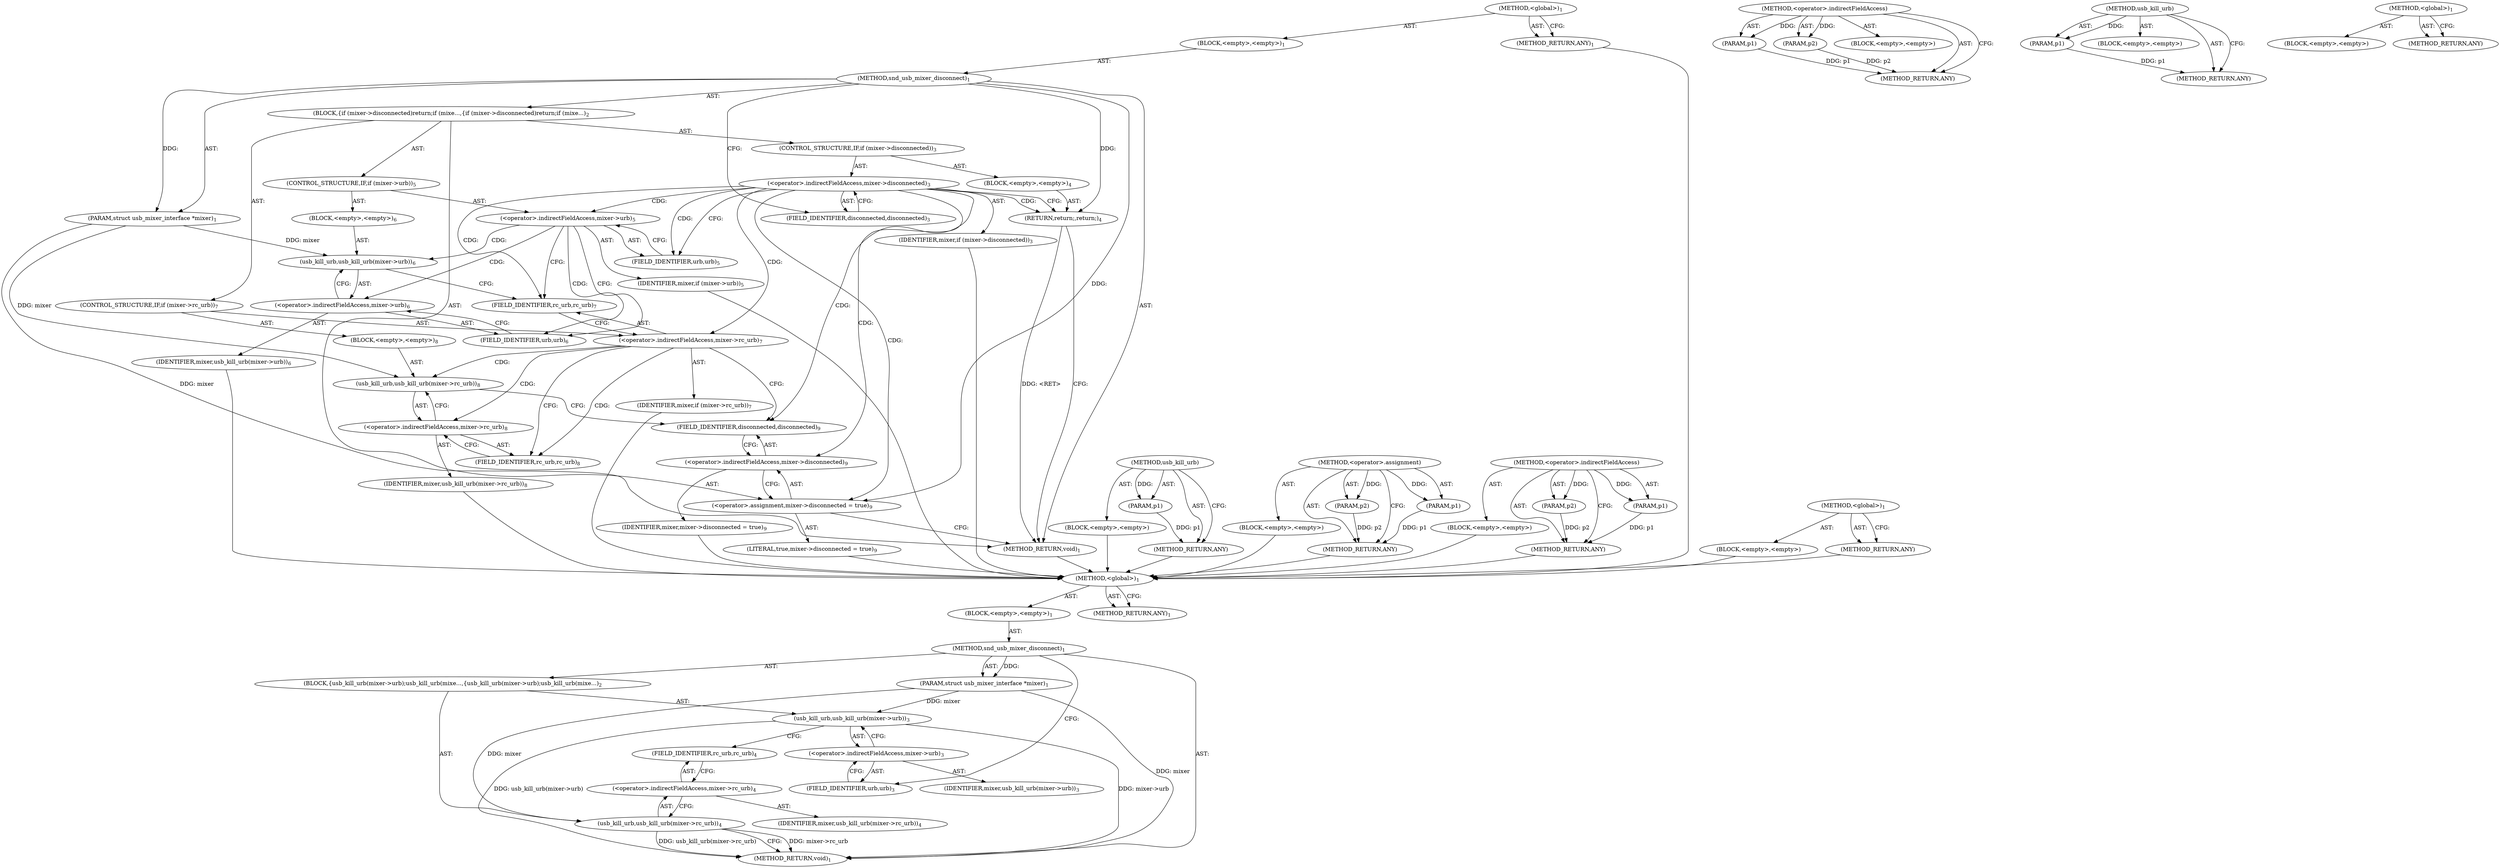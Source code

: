 digraph "&lt;global&gt;" {
vulnerable_6 [label=<(METHOD,&lt;global&gt;)<SUB>1</SUB>>];
vulnerable_7 [label=<(BLOCK,&lt;empty&gt;,&lt;empty&gt;)<SUB>1</SUB>>];
vulnerable_8 [label=<(METHOD,snd_usb_mixer_disconnect)<SUB>1</SUB>>];
vulnerable_9 [label=<(PARAM,struct usb_mixer_interface *mixer)<SUB>1</SUB>>];
vulnerable_10 [label=<(BLOCK,{
	usb_kill_urb(mixer-&gt;urb);
	usb_kill_urb(mixe...,{
	usb_kill_urb(mixer-&gt;urb);
	usb_kill_urb(mixe...)<SUB>2</SUB>>];
vulnerable_11 [label=<(usb_kill_urb,usb_kill_urb(mixer-&gt;urb))<SUB>3</SUB>>];
vulnerable_12 [label=<(&lt;operator&gt;.indirectFieldAccess,mixer-&gt;urb)<SUB>3</SUB>>];
vulnerable_13 [label=<(IDENTIFIER,mixer,usb_kill_urb(mixer-&gt;urb))<SUB>3</SUB>>];
vulnerable_14 [label=<(FIELD_IDENTIFIER,urb,urb)<SUB>3</SUB>>];
vulnerable_15 [label=<(usb_kill_urb,usb_kill_urb(mixer-&gt;rc_urb))<SUB>4</SUB>>];
vulnerable_16 [label=<(&lt;operator&gt;.indirectFieldAccess,mixer-&gt;rc_urb)<SUB>4</SUB>>];
vulnerable_17 [label=<(IDENTIFIER,mixer,usb_kill_urb(mixer-&gt;rc_urb))<SUB>4</SUB>>];
vulnerable_18 [label=<(FIELD_IDENTIFIER,rc_urb,rc_urb)<SUB>4</SUB>>];
vulnerable_19 [label=<(METHOD_RETURN,void)<SUB>1</SUB>>];
vulnerable_21 [label=<(METHOD_RETURN,ANY)<SUB>1</SUB>>];
vulnerable_40 [label=<(METHOD,&lt;operator&gt;.indirectFieldAccess)>];
vulnerable_41 [label=<(PARAM,p1)>];
vulnerable_42 [label=<(PARAM,p2)>];
vulnerable_43 [label=<(BLOCK,&lt;empty&gt;,&lt;empty&gt;)>];
vulnerable_44 [label=<(METHOD_RETURN,ANY)>];
vulnerable_36 [label=<(METHOD,usb_kill_urb)>];
vulnerable_37 [label=<(PARAM,p1)>];
vulnerable_38 [label=<(BLOCK,&lt;empty&gt;,&lt;empty&gt;)>];
vulnerable_39 [label=<(METHOD_RETURN,ANY)>];
vulnerable_30 [label=<(METHOD,&lt;global&gt;)<SUB>1</SUB>>];
vulnerable_31 [label=<(BLOCK,&lt;empty&gt;,&lt;empty&gt;)>];
vulnerable_32 [label=<(METHOD_RETURN,ANY)>];
fixed_6 [label=<(METHOD,&lt;global&gt;)<SUB>1</SUB>>];
fixed_7 [label=<(BLOCK,&lt;empty&gt;,&lt;empty&gt;)<SUB>1</SUB>>];
fixed_8 [label=<(METHOD,snd_usb_mixer_disconnect)<SUB>1</SUB>>];
fixed_9 [label=<(PARAM,struct usb_mixer_interface *mixer)<SUB>1</SUB>>];
fixed_10 [label=<(BLOCK,{
	if (mixer-&gt;disconnected)
		return;
	if (mixe...,{
	if (mixer-&gt;disconnected)
		return;
	if (mixe...)<SUB>2</SUB>>];
fixed_11 [label=<(CONTROL_STRUCTURE,IF,if (mixer-&gt;disconnected))<SUB>3</SUB>>];
fixed_12 [label=<(&lt;operator&gt;.indirectFieldAccess,mixer-&gt;disconnected)<SUB>3</SUB>>];
fixed_13 [label=<(IDENTIFIER,mixer,if (mixer-&gt;disconnected))<SUB>3</SUB>>];
fixed_14 [label=<(FIELD_IDENTIFIER,disconnected,disconnected)<SUB>3</SUB>>];
fixed_15 [label=<(BLOCK,&lt;empty&gt;,&lt;empty&gt;)<SUB>4</SUB>>];
fixed_16 [label=<(RETURN,return;,return;)<SUB>4</SUB>>];
fixed_17 [label=<(CONTROL_STRUCTURE,IF,if (mixer-&gt;urb))<SUB>5</SUB>>];
fixed_18 [label=<(&lt;operator&gt;.indirectFieldAccess,mixer-&gt;urb)<SUB>5</SUB>>];
fixed_19 [label=<(IDENTIFIER,mixer,if (mixer-&gt;urb))<SUB>5</SUB>>];
fixed_20 [label=<(FIELD_IDENTIFIER,urb,urb)<SUB>5</SUB>>];
fixed_21 [label=<(BLOCK,&lt;empty&gt;,&lt;empty&gt;)<SUB>6</SUB>>];
fixed_22 [label=<(usb_kill_urb,usb_kill_urb(mixer-&gt;urb))<SUB>6</SUB>>];
fixed_23 [label=<(&lt;operator&gt;.indirectFieldAccess,mixer-&gt;urb)<SUB>6</SUB>>];
fixed_24 [label=<(IDENTIFIER,mixer,usb_kill_urb(mixer-&gt;urb))<SUB>6</SUB>>];
fixed_25 [label=<(FIELD_IDENTIFIER,urb,urb)<SUB>6</SUB>>];
fixed_26 [label=<(CONTROL_STRUCTURE,IF,if (mixer-&gt;rc_urb))<SUB>7</SUB>>];
fixed_27 [label=<(&lt;operator&gt;.indirectFieldAccess,mixer-&gt;rc_urb)<SUB>7</SUB>>];
fixed_28 [label=<(IDENTIFIER,mixer,if (mixer-&gt;rc_urb))<SUB>7</SUB>>];
fixed_29 [label=<(FIELD_IDENTIFIER,rc_urb,rc_urb)<SUB>7</SUB>>];
fixed_30 [label=<(BLOCK,&lt;empty&gt;,&lt;empty&gt;)<SUB>8</SUB>>];
fixed_31 [label=<(usb_kill_urb,usb_kill_urb(mixer-&gt;rc_urb))<SUB>8</SUB>>];
fixed_32 [label=<(&lt;operator&gt;.indirectFieldAccess,mixer-&gt;rc_urb)<SUB>8</SUB>>];
fixed_33 [label=<(IDENTIFIER,mixer,usb_kill_urb(mixer-&gt;rc_urb))<SUB>8</SUB>>];
fixed_34 [label=<(FIELD_IDENTIFIER,rc_urb,rc_urb)<SUB>8</SUB>>];
fixed_35 [label=<(&lt;operator&gt;.assignment,mixer-&gt;disconnected = true)<SUB>9</SUB>>];
fixed_36 [label=<(&lt;operator&gt;.indirectFieldAccess,mixer-&gt;disconnected)<SUB>9</SUB>>];
fixed_37 [label=<(IDENTIFIER,mixer,mixer-&gt;disconnected = true)<SUB>9</SUB>>];
fixed_38 [label=<(FIELD_IDENTIFIER,disconnected,disconnected)<SUB>9</SUB>>];
fixed_39 [label=<(LITERAL,true,mixer-&gt;disconnected = true)<SUB>9</SUB>>];
fixed_40 [label=<(METHOD_RETURN,void)<SUB>1</SUB>>];
fixed_42 [label=<(METHOD_RETURN,ANY)<SUB>1</SUB>>];
fixed_64 [label=<(METHOD,usb_kill_urb)>];
fixed_65 [label=<(PARAM,p1)>];
fixed_66 [label=<(BLOCK,&lt;empty&gt;,&lt;empty&gt;)>];
fixed_67 [label=<(METHOD_RETURN,ANY)>];
fixed_68 [label=<(METHOD,&lt;operator&gt;.assignment)>];
fixed_69 [label=<(PARAM,p1)>];
fixed_70 [label=<(PARAM,p2)>];
fixed_71 [label=<(BLOCK,&lt;empty&gt;,&lt;empty&gt;)>];
fixed_72 [label=<(METHOD_RETURN,ANY)>];
fixed_59 [label=<(METHOD,&lt;operator&gt;.indirectFieldAccess)>];
fixed_60 [label=<(PARAM,p1)>];
fixed_61 [label=<(PARAM,p2)>];
fixed_62 [label=<(BLOCK,&lt;empty&gt;,&lt;empty&gt;)>];
fixed_63 [label=<(METHOD_RETURN,ANY)>];
fixed_53 [label=<(METHOD,&lt;global&gt;)<SUB>1</SUB>>];
fixed_54 [label=<(BLOCK,&lt;empty&gt;,&lt;empty&gt;)>];
fixed_55 [label=<(METHOD_RETURN,ANY)>];
vulnerable_6 -> vulnerable_7  [key=0, label="AST: "];
vulnerable_6 -> vulnerable_21  [key=0, label="AST: "];
vulnerable_6 -> vulnerable_21  [key=1, label="CFG: "];
vulnerable_7 -> vulnerable_8  [key=0, label="AST: "];
vulnerable_8 -> vulnerable_9  [key=0, label="AST: "];
vulnerable_8 -> vulnerable_9  [key=1, label="DDG: "];
vulnerable_8 -> vulnerable_10  [key=0, label="AST: "];
vulnerable_8 -> vulnerable_19  [key=0, label="AST: "];
vulnerable_8 -> vulnerable_14  [key=0, label="CFG: "];
vulnerable_9 -> vulnerable_19  [key=0, label="DDG: mixer"];
vulnerable_9 -> vulnerable_11  [key=0, label="DDG: mixer"];
vulnerable_9 -> vulnerable_15  [key=0, label="DDG: mixer"];
vulnerable_10 -> vulnerable_11  [key=0, label="AST: "];
vulnerable_10 -> vulnerable_15  [key=0, label="AST: "];
vulnerable_11 -> vulnerable_12  [key=0, label="AST: "];
vulnerable_11 -> vulnerable_18  [key=0, label="CFG: "];
vulnerable_11 -> vulnerable_19  [key=0, label="DDG: mixer-&gt;urb"];
vulnerable_11 -> vulnerable_19  [key=1, label="DDG: usb_kill_urb(mixer-&gt;urb)"];
vulnerable_12 -> vulnerable_13  [key=0, label="AST: "];
vulnerable_12 -> vulnerable_14  [key=0, label="AST: "];
vulnerable_12 -> vulnerable_11  [key=0, label="CFG: "];
vulnerable_14 -> vulnerable_12  [key=0, label="CFG: "];
vulnerable_15 -> vulnerable_16  [key=0, label="AST: "];
vulnerable_15 -> vulnerable_19  [key=0, label="CFG: "];
vulnerable_15 -> vulnerable_19  [key=1, label="DDG: mixer-&gt;rc_urb"];
vulnerable_15 -> vulnerable_19  [key=2, label="DDG: usb_kill_urb(mixer-&gt;rc_urb)"];
vulnerable_16 -> vulnerable_17  [key=0, label="AST: "];
vulnerable_16 -> vulnerable_18  [key=0, label="AST: "];
vulnerable_16 -> vulnerable_15  [key=0, label="CFG: "];
vulnerable_18 -> vulnerable_16  [key=0, label="CFG: "];
vulnerable_40 -> vulnerable_41  [key=0, label="AST: "];
vulnerable_40 -> vulnerable_41  [key=1, label="DDG: "];
vulnerable_40 -> vulnerable_43  [key=0, label="AST: "];
vulnerable_40 -> vulnerable_42  [key=0, label="AST: "];
vulnerable_40 -> vulnerable_42  [key=1, label="DDG: "];
vulnerable_40 -> vulnerable_44  [key=0, label="AST: "];
vulnerable_40 -> vulnerable_44  [key=1, label="CFG: "];
vulnerable_41 -> vulnerable_44  [key=0, label="DDG: p1"];
vulnerable_42 -> vulnerable_44  [key=0, label="DDG: p2"];
vulnerable_36 -> vulnerable_37  [key=0, label="AST: "];
vulnerable_36 -> vulnerable_37  [key=1, label="DDG: "];
vulnerable_36 -> vulnerable_38  [key=0, label="AST: "];
vulnerable_36 -> vulnerable_39  [key=0, label="AST: "];
vulnerable_36 -> vulnerable_39  [key=1, label="CFG: "];
vulnerable_37 -> vulnerable_39  [key=0, label="DDG: p1"];
vulnerable_30 -> vulnerable_31  [key=0, label="AST: "];
vulnerable_30 -> vulnerable_32  [key=0, label="AST: "];
vulnerable_30 -> vulnerable_32  [key=1, label="CFG: "];
fixed_6 -> fixed_7  [key=0, label="AST: "];
fixed_6 -> fixed_42  [key=0, label="AST: "];
fixed_6 -> fixed_42  [key=1, label="CFG: "];
fixed_7 -> fixed_8  [key=0, label="AST: "];
fixed_8 -> fixed_9  [key=0, label="AST: "];
fixed_8 -> fixed_9  [key=1, label="DDG: "];
fixed_8 -> fixed_10  [key=0, label="AST: "];
fixed_8 -> fixed_40  [key=0, label="AST: "];
fixed_8 -> fixed_14  [key=0, label="CFG: "];
fixed_8 -> fixed_35  [key=0, label="DDG: "];
fixed_8 -> fixed_16  [key=0, label="DDG: "];
fixed_9 -> fixed_40  [key=0, label="DDG: mixer"];
fixed_9 -> fixed_22  [key=0, label="DDG: mixer"];
fixed_9 -> fixed_31  [key=0, label="DDG: mixer"];
fixed_10 -> fixed_11  [key=0, label="AST: "];
fixed_10 -> fixed_17  [key=0, label="AST: "];
fixed_10 -> fixed_26  [key=0, label="AST: "];
fixed_10 -> fixed_35  [key=0, label="AST: "];
fixed_11 -> fixed_12  [key=0, label="AST: "];
fixed_11 -> fixed_15  [key=0, label="AST: "];
fixed_12 -> fixed_13  [key=0, label="AST: "];
fixed_12 -> fixed_14  [key=0, label="AST: "];
fixed_12 -> fixed_16  [key=0, label="CFG: "];
fixed_12 -> fixed_16  [key=1, label="CDG: "];
fixed_12 -> fixed_20  [key=0, label="CFG: "];
fixed_12 -> fixed_20  [key=1, label="CDG: "];
fixed_12 -> fixed_29  [key=0, label="CDG: "];
fixed_12 -> fixed_18  [key=0, label="CDG: "];
fixed_12 -> fixed_36  [key=0, label="CDG: "];
fixed_12 -> fixed_35  [key=0, label="CDG: "];
fixed_12 -> fixed_38  [key=0, label="CDG: "];
fixed_12 -> fixed_27  [key=0, label="CDG: "];
fixed_13 -> vulnerable_6  [key=0];
fixed_14 -> fixed_12  [key=0, label="CFG: "];
fixed_15 -> fixed_16  [key=0, label="AST: "];
fixed_16 -> fixed_40  [key=0, label="CFG: "];
fixed_16 -> fixed_40  [key=1, label="DDG: &lt;RET&gt;"];
fixed_17 -> fixed_18  [key=0, label="AST: "];
fixed_17 -> fixed_21  [key=0, label="AST: "];
fixed_18 -> fixed_19  [key=0, label="AST: "];
fixed_18 -> fixed_20  [key=0, label="AST: "];
fixed_18 -> fixed_25  [key=0, label="CFG: "];
fixed_18 -> fixed_25  [key=1, label="CDG: "];
fixed_18 -> fixed_29  [key=0, label="CFG: "];
fixed_18 -> fixed_23  [key=0, label="CDG: "];
fixed_18 -> fixed_22  [key=0, label="CDG: "];
fixed_19 -> vulnerable_6  [key=0];
fixed_20 -> fixed_18  [key=0, label="CFG: "];
fixed_21 -> fixed_22  [key=0, label="AST: "];
fixed_22 -> fixed_23  [key=0, label="AST: "];
fixed_22 -> fixed_29  [key=0, label="CFG: "];
fixed_23 -> fixed_24  [key=0, label="AST: "];
fixed_23 -> fixed_25  [key=0, label="AST: "];
fixed_23 -> fixed_22  [key=0, label="CFG: "];
fixed_24 -> vulnerable_6  [key=0];
fixed_25 -> fixed_23  [key=0, label="CFG: "];
fixed_26 -> fixed_27  [key=0, label="AST: "];
fixed_26 -> fixed_30  [key=0, label="AST: "];
fixed_27 -> fixed_28  [key=0, label="AST: "];
fixed_27 -> fixed_29  [key=0, label="AST: "];
fixed_27 -> fixed_34  [key=0, label="CFG: "];
fixed_27 -> fixed_34  [key=1, label="CDG: "];
fixed_27 -> fixed_38  [key=0, label="CFG: "];
fixed_27 -> fixed_32  [key=0, label="CDG: "];
fixed_27 -> fixed_31  [key=0, label="CDG: "];
fixed_28 -> vulnerable_6  [key=0];
fixed_29 -> fixed_27  [key=0, label="CFG: "];
fixed_30 -> fixed_31  [key=0, label="AST: "];
fixed_31 -> fixed_32  [key=0, label="AST: "];
fixed_31 -> fixed_38  [key=0, label="CFG: "];
fixed_32 -> fixed_33  [key=0, label="AST: "];
fixed_32 -> fixed_34  [key=0, label="AST: "];
fixed_32 -> fixed_31  [key=0, label="CFG: "];
fixed_33 -> vulnerable_6  [key=0];
fixed_34 -> fixed_32  [key=0, label="CFG: "];
fixed_35 -> fixed_36  [key=0, label="AST: "];
fixed_35 -> fixed_39  [key=0, label="AST: "];
fixed_35 -> fixed_40  [key=0, label="CFG: "];
fixed_36 -> fixed_37  [key=0, label="AST: "];
fixed_36 -> fixed_38  [key=0, label="AST: "];
fixed_36 -> fixed_35  [key=0, label="CFG: "];
fixed_37 -> vulnerable_6  [key=0];
fixed_38 -> fixed_36  [key=0, label="CFG: "];
fixed_39 -> vulnerable_6  [key=0];
fixed_40 -> vulnerable_6  [key=0];
fixed_42 -> vulnerable_6  [key=0];
fixed_64 -> fixed_65  [key=0, label="AST: "];
fixed_64 -> fixed_65  [key=1, label="DDG: "];
fixed_64 -> fixed_66  [key=0, label="AST: "];
fixed_64 -> fixed_67  [key=0, label="AST: "];
fixed_64 -> fixed_67  [key=1, label="CFG: "];
fixed_65 -> fixed_67  [key=0, label="DDG: p1"];
fixed_66 -> vulnerable_6  [key=0];
fixed_67 -> vulnerable_6  [key=0];
fixed_68 -> fixed_69  [key=0, label="AST: "];
fixed_68 -> fixed_69  [key=1, label="DDG: "];
fixed_68 -> fixed_71  [key=0, label="AST: "];
fixed_68 -> fixed_70  [key=0, label="AST: "];
fixed_68 -> fixed_70  [key=1, label="DDG: "];
fixed_68 -> fixed_72  [key=0, label="AST: "];
fixed_68 -> fixed_72  [key=1, label="CFG: "];
fixed_69 -> fixed_72  [key=0, label="DDG: p1"];
fixed_70 -> fixed_72  [key=0, label="DDG: p2"];
fixed_71 -> vulnerable_6  [key=0];
fixed_72 -> vulnerable_6  [key=0];
fixed_59 -> fixed_60  [key=0, label="AST: "];
fixed_59 -> fixed_60  [key=1, label="DDG: "];
fixed_59 -> fixed_62  [key=0, label="AST: "];
fixed_59 -> fixed_61  [key=0, label="AST: "];
fixed_59 -> fixed_61  [key=1, label="DDG: "];
fixed_59 -> fixed_63  [key=0, label="AST: "];
fixed_59 -> fixed_63  [key=1, label="CFG: "];
fixed_60 -> fixed_63  [key=0, label="DDG: p1"];
fixed_61 -> fixed_63  [key=0, label="DDG: p2"];
fixed_62 -> vulnerable_6  [key=0];
fixed_63 -> vulnerable_6  [key=0];
fixed_53 -> fixed_54  [key=0, label="AST: "];
fixed_53 -> fixed_55  [key=0, label="AST: "];
fixed_53 -> fixed_55  [key=1, label="CFG: "];
fixed_54 -> vulnerable_6  [key=0];
fixed_55 -> vulnerable_6  [key=0];
}
